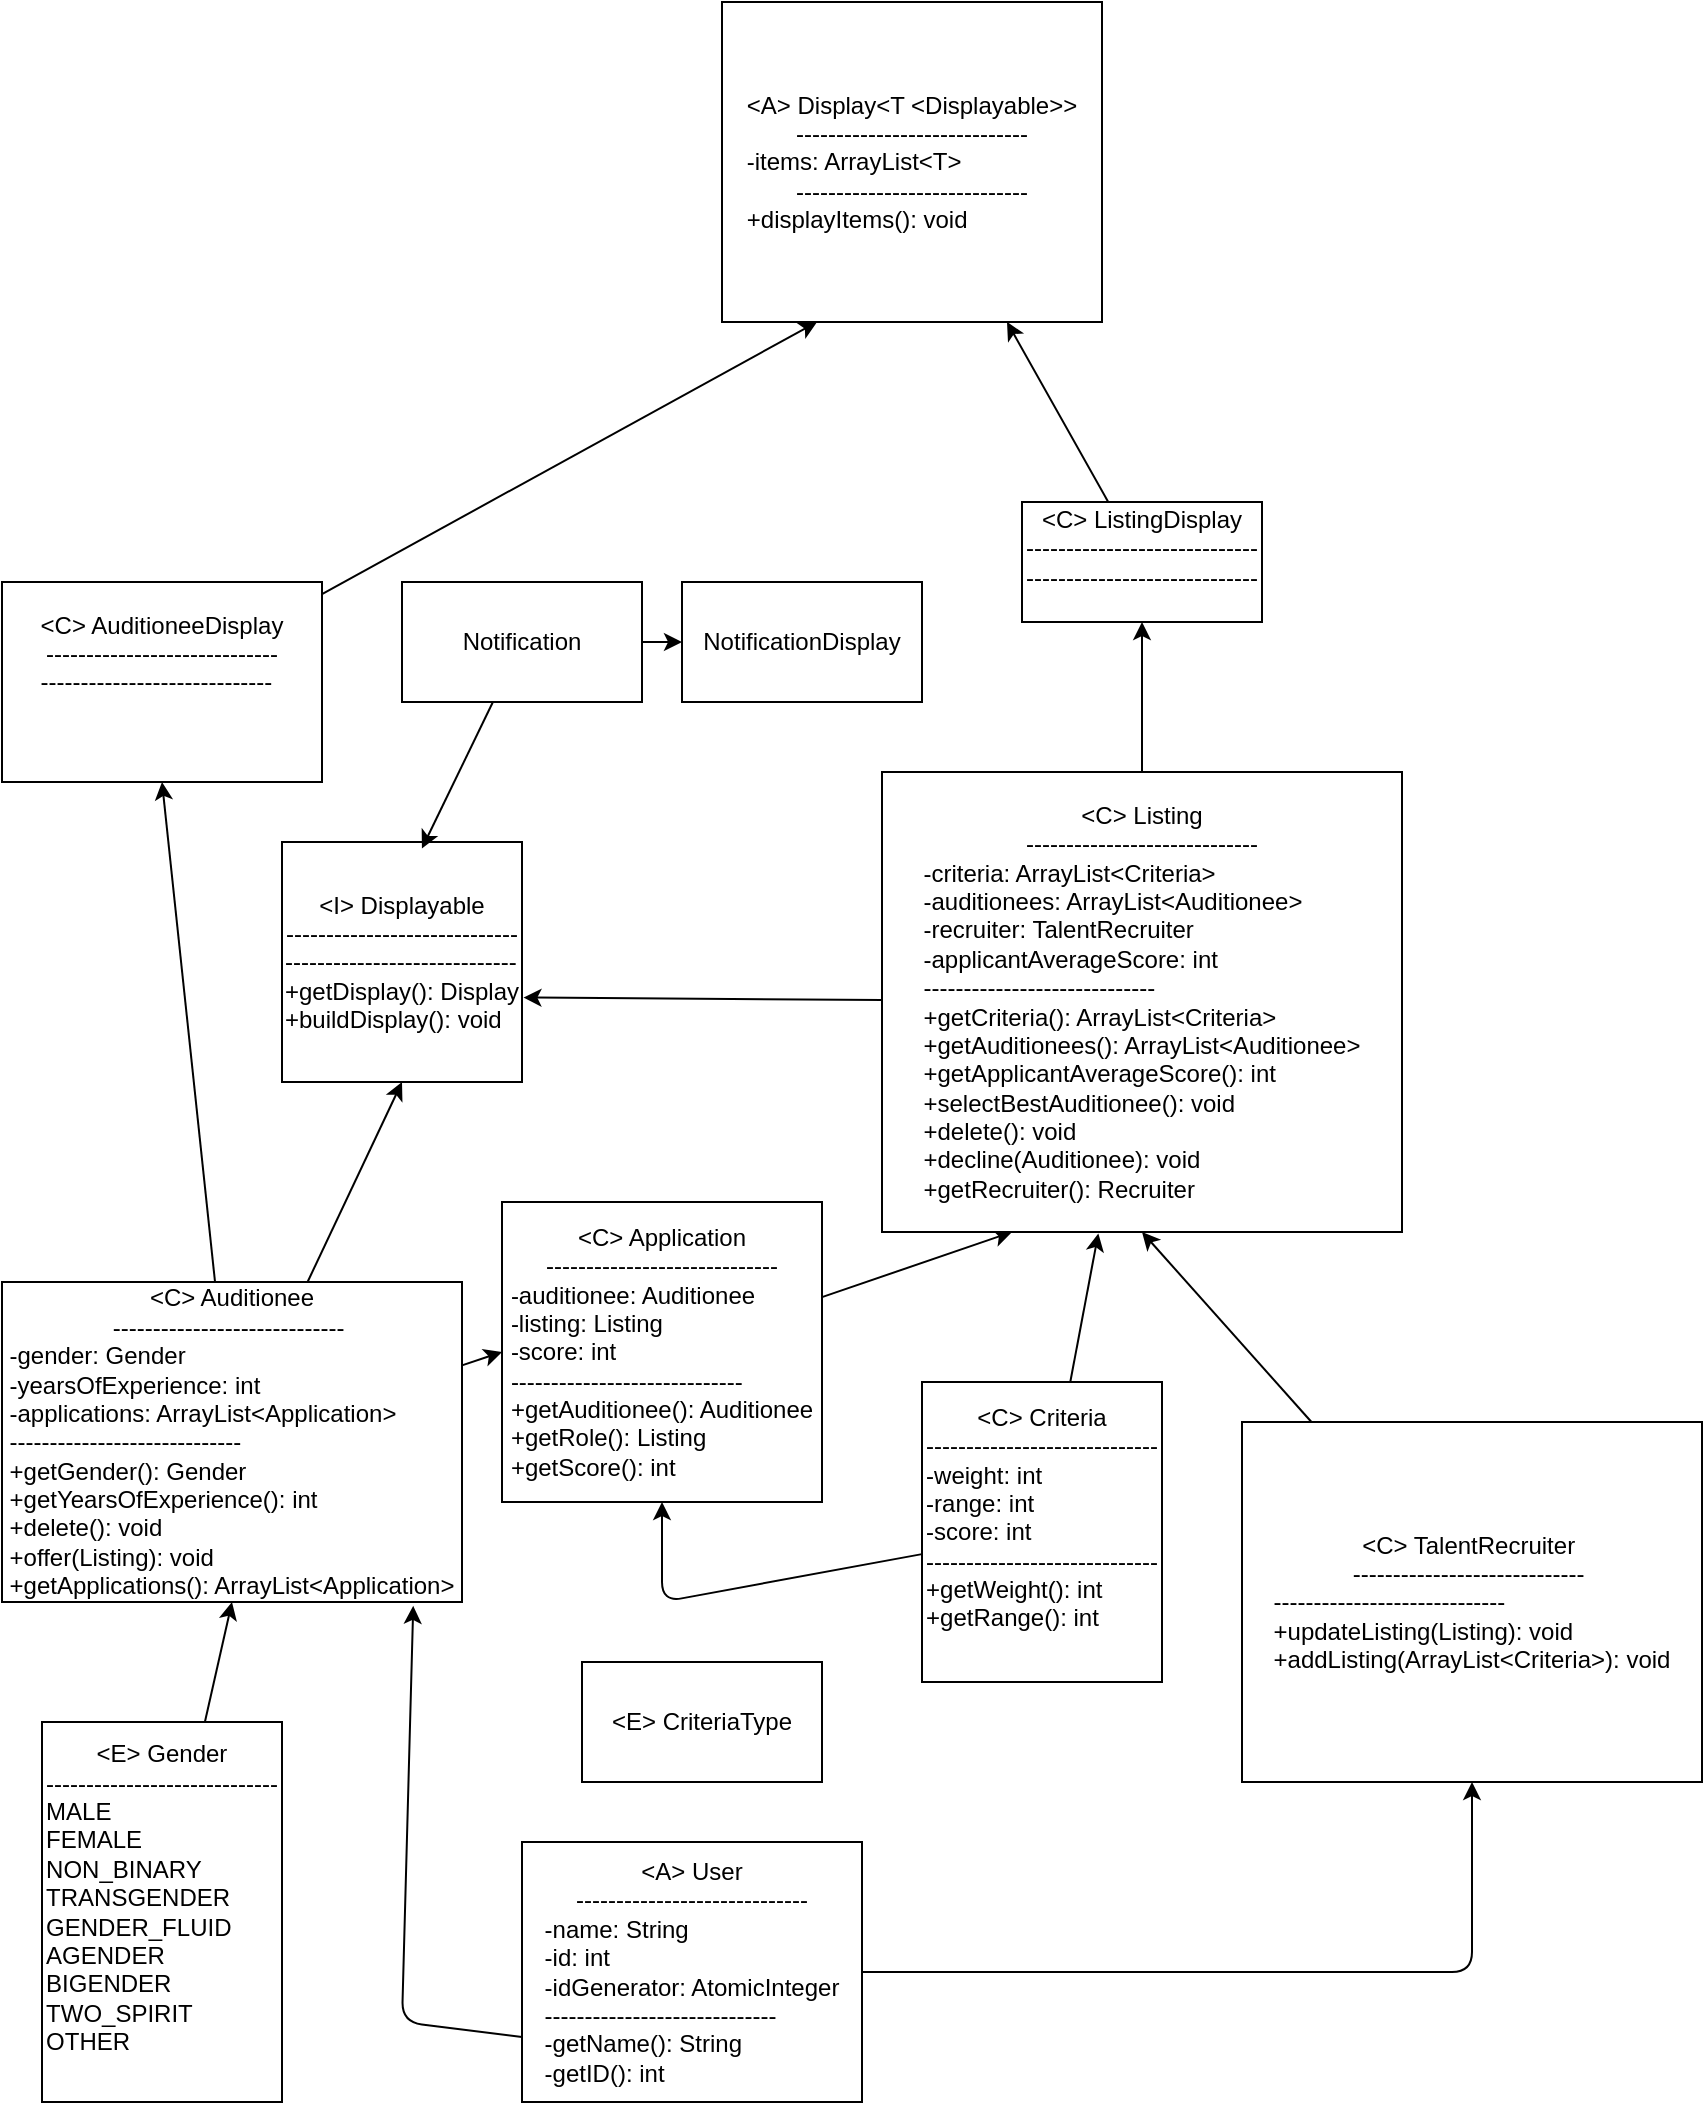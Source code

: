 <mxfile>
    <diagram id="PT0VoQ2pAafepIRgsOAo" name="Page-1">
        <mxGraphModel dx="979" dy="662" grid="1" gridSize="10" guides="1" tooltips="1" connect="1" arrows="1" fold="1" page="1" pageScale="1" pageWidth="850" pageHeight="1100" math="0" shadow="0">
            <root>
                <mxCell id="0"/>
                <mxCell id="1" parent="0"/>
                <mxCell id="14" style="edgeStyle=none;html=1;entryX=0.5;entryY=1;entryDx=0;entryDy=0;" parent="1" source="2" target="6" edge="1">
                    <mxGeometry relative="1" as="geometry"/>
                </mxCell>
                <mxCell id="2" value="&amp;lt;C&amp;gt; TalentRecruiter&amp;nbsp;&lt;br&gt;-----------------------------&amp;nbsp;&lt;div style=&quot;text-align: left;&quot;&gt;-----------------------------&lt;/div&gt;&lt;div style=&quot;text-align: left;&quot;&gt;+updateListing(Listing): void&lt;/div&gt;&lt;div style=&quot;text-align: left;&quot;&gt;+addListing(ArrayList&amp;lt;Criteria&amp;gt;): void&lt;/div&gt;" style="whiteSpace=wrap;html=1;" parent="1" vertex="1">
                    <mxGeometry x="620" y="760" width="230" height="180" as="geometry"/>
                </mxCell>
                <mxCell id="19" style="edgeStyle=none;html=1;entryX=0.5;entryY=1;entryDx=0;entryDy=0;" parent="1" source="3" target="10" edge="1">
                    <mxGeometry relative="1" as="geometry"/>
                </mxCell>
                <mxCell id="23" style="edgeStyle=none;html=1;entryX=0.5;entryY=1;entryDx=0;entryDy=0;" parent="1" source="3" target="12" edge="1">
                    <mxGeometry relative="1" as="geometry"/>
                </mxCell>
                <mxCell id="25" style="edgeStyle=none;html=1;entryX=0;entryY=0.5;entryDx=0;entryDy=0;" parent="1" source="3" target="4" edge="1">
                    <mxGeometry relative="1" as="geometry"/>
                </mxCell>
                <mxCell id="3" value="&amp;lt;C&amp;gt; Auditionee&lt;br&gt;-----------------------------&amp;nbsp;&lt;div style=&quot;text-align: left;&quot;&gt;-gender: Gender&lt;/div&gt;&lt;div style=&quot;text-align: left;&quot;&gt;-yearsOfExperience: int&lt;/div&gt;&lt;div style=&quot;text-align: left;&quot;&gt;-applications: ArrayList&amp;lt;Application&amp;gt;&lt;/div&gt;&lt;div style=&quot;text-align: left;&quot;&gt;-----------------------------&amp;nbsp;&lt;/div&gt;&lt;div style=&quot;text-align: left;&quot;&gt;+getGender(): Gender&lt;/div&gt;&lt;div style=&quot;text-align: left;&quot;&gt;+getYearsOfExperience(): int&lt;/div&gt;&lt;div style=&quot;text-align: left;&quot;&gt;+delete(): void&lt;/div&gt;&lt;span style=&quot;&quot;&gt;&lt;div style=&quot;text-align: left;&quot;&gt;&lt;span style=&quot;background-color: initial;&quot;&gt;+offer(Listing): void&lt;/span&gt;&lt;/div&gt;&lt;div style=&quot;text-align: left;&quot;&gt;&lt;span style=&quot;background-color: initial;&quot;&gt;+getApplications(): ArrayList&amp;lt;Application&amp;gt;&lt;/span&gt;&lt;/div&gt;&lt;/span&gt;" style="whiteSpace=wrap;html=1;" parent="1" vertex="1">
                    <mxGeometry y="690" width="230" height="160" as="geometry"/>
                </mxCell>
                <mxCell id="26" style="edgeStyle=none;html=1;entryX=0.25;entryY=1;entryDx=0;entryDy=0;" parent="1" source="4" target="6" edge="1">
                    <mxGeometry relative="1" as="geometry"/>
                </mxCell>
                <mxCell id="4" value="&amp;lt;C&amp;gt; Application&lt;br&gt;-----------------------------&lt;br&gt;&lt;div style=&quot;text-align: left;&quot;&gt;-auditionee: Auditionee&lt;/div&gt;&lt;div style=&quot;text-align: left;&quot;&gt;&lt;span style=&quot;background-color: initial;&quot;&gt;-listing: Listing&lt;/span&gt;&lt;br&gt;&lt;/div&gt;&lt;div style=&quot;text-align: left;&quot;&gt;-score: int&lt;/div&gt;&lt;div style=&quot;text-align: left;&quot;&gt;&lt;span style=&quot;text-align: center;&quot;&gt;-----------------------------&lt;/span&gt;&lt;br style=&quot;text-align: center;&quot;&gt;&lt;/div&gt;&lt;div style=&quot;text-align: left;&quot;&gt;+getAuditionee(): Auditionee&lt;/div&gt;&lt;div style=&quot;text-align: left;&quot;&gt;+getRole(): Listing&lt;/div&gt;&lt;div style=&quot;text-align: left;&quot;&gt;+getScore(): int&lt;/div&gt;" style="whiteSpace=wrap;html=1;" parent="1" vertex="1">
                    <mxGeometry x="250" y="650" width="160" height="150" as="geometry"/>
                </mxCell>
                <mxCell id="13" style="edgeStyle=none;html=1;entryX=0.5;entryY=1;entryDx=0;entryDy=0;" parent="1" source="5" target="3" edge="1">
                    <mxGeometry relative="1" as="geometry"/>
                </mxCell>
                <mxCell id="5" value="&amp;lt;E&amp;gt; Gender&lt;br&gt;-----------------------------&lt;br&gt;&lt;div style=&quot;text-align: left;&quot;&gt;MALE&amp;nbsp;&lt;br&gt;FEMALE&amp;nbsp;&lt;br&gt;NON_BINARY&amp;nbsp;&lt;br&gt;TRANSGENDER&amp;nbsp;&lt;br&gt;GENDER_FLUID&amp;nbsp;&lt;br&gt;AGENDER&amp;nbsp;&lt;br&gt;BIGENDER&amp;nbsp;&lt;br&gt;TWO_SPIRIT&amp;nbsp;&lt;br&gt;OTHER&amp;nbsp;&lt;br&gt;&lt;/div&gt;&lt;div style=&quot;text-align: left;&quot;&gt;&lt;br&gt;&lt;/div&gt;" style="whiteSpace=wrap;html=1;" parent="1" vertex="1">
                    <mxGeometry x="20" y="910" width="120" height="190" as="geometry"/>
                </mxCell>
                <mxCell id="20" style="edgeStyle=none;html=1;entryX=0.5;entryY=1;entryDx=0;entryDy=0;" parent="1" source="6" target="9" edge="1">
                    <mxGeometry relative="1" as="geometry"/>
                </mxCell>
                <mxCell id="24" style="edgeStyle=none;html=1;entryX=1.006;entryY=0.648;entryDx=0;entryDy=0;entryPerimeter=0;" parent="1" source="6" target="12" edge="1">
                    <mxGeometry relative="1" as="geometry"/>
                </mxCell>
                <mxCell id="6" value="&amp;lt;C&amp;gt; Listing&lt;br&gt;-----------------------------&lt;br&gt;&lt;div style=&quot;text-align: left;&quot;&gt;-criteria: ArrayList&amp;lt;Criteria&amp;gt;&lt;/div&gt;&lt;div style=&quot;text-align: left;&quot;&gt;-auditionees: ArrayList&amp;lt;Auditionee&amp;gt;&lt;/div&gt;&lt;div style=&quot;text-align: left;&quot;&gt;&lt;div&gt;-recruiter: TalentRecruiter&lt;/div&gt;&lt;/div&gt;&lt;div style=&quot;text-align: left;&quot;&gt;-applicantAverageScore: int&lt;/div&gt;&lt;div style=&quot;text-align: left;&quot;&gt;&lt;span style=&quot;text-align: center;&quot;&gt;-----------------------------&lt;/span&gt;&lt;br style=&quot;text-align: center;&quot;&gt;&lt;/div&gt;&lt;div style=&quot;text-align: left;&quot;&gt;&lt;span style=&quot;text-align: center;&quot;&gt;+getCriteria(): ArrayList&amp;lt;Criteria&amp;gt;&lt;/span&gt;&lt;/div&gt;&lt;div style=&quot;text-align: left;&quot;&gt;&lt;span style=&quot;text-align: center;&quot;&gt;+getAuditionees(): ArrayList&amp;lt;Auditionee&amp;gt;&lt;/span&gt;&lt;/div&gt;&lt;div style=&quot;text-align: left;&quot;&gt;&lt;span style=&quot;text-align: center;&quot;&gt;+getApplicantAverageScore(): int&lt;/span&gt;&lt;/div&gt;&lt;div style=&quot;text-align: left;&quot;&gt;&lt;span style=&quot;text-align: center;&quot;&gt;+selectBestAuditionee(): void&lt;/span&gt;&lt;/div&gt;&lt;div style=&quot;text-align: left;&quot;&gt;&lt;span style=&quot;text-align: center;&quot;&gt;+delete(): void&lt;/span&gt;&lt;/div&gt;&lt;div style=&quot;text-align: left;&quot;&gt;&lt;span style=&quot;text-align: center;&quot;&gt;+decline(Auditionee): void&lt;/span&gt;&lt;/div&gt;&lt;div style=&quot;text-align: left;&quot;&gt;&lt;span style=&quot;text-align: center;&quot;&gt;+getRecruiter(): Recruiter&lt;/span&gt;&lt;/div&gt;" style="whiteSpace=wrap;html=1;" parent="1" vertex="1">
                    <mxGeometry x="440" y="435" width="260" height="230" as="geometry"/>
                </mxCell>
                <mxCell id="37" style="edgeStyle=none;html=1;entryX=0.5;entryY=1;entryDx=0;entryDy=0;" edge="1" parent="1" source="7" target="4">
                    <mxGeometry relative="1" as="geometry">
                        <Array as="points">
                            <mxPoint x="330" y="850"/>
                        </Array>
                    </mxGeometry>
                </mxCell>
                <mxCell id="7" value="&amp;lt;C&amp;gt; Criteria&lt;br&gt;-----------------------------&lt;br&gt;&lt;div style=&quot;text-align: left;&quot;&gt;-weight: int&lt;/div&gt;&lt;div style=&quot;text-align: left;&quot;&gt;-range: int&lt;/div&gt;&lt;div style=&quot;text-align: left;&quot;&gt;-score: int&lt;/div&gt;&lt;div style=&quot;text-align: left;&quot;&gt;-----------------------------&lt;/div&gt;&lt;div style=&quot;text-align: left;&quot;&gt;+getWeight(): int&lt;/div&gt;&lt;div style=&quot;text-align: left;&quot;&gt;+getRange(): int&lt;/div&gt;&lt;div style=&quot;text-align: left;&quot;&gt;&lt;br&gt;&lt;/div&gt;" style="whiteSpace=wrap;html=1;" parent="1" vertex="1">
                    <mxGeometry x="460" y="740" width="120" height="150" as="geometry"/>
                </mxCell>
                <mxCell id="17" style="edgeStyle=none;html=1;entryX=0.5;entryY=1;entryDx=0;entryDy=0;" parent="1" source="8" target="2" edge="1">
                    <mxGeometry relative="1" as="geometry">
                        <Array as="points">
                            <mxPoint x="735" y="1035"/>
                        </Array>
                    </mxGeometry>
                </mxCell>
                <mxCell id="18" style="edgeStyle=none;html=1;entryX=0.894;entryY=1.012;entryDx=0;entryDy=0;exitX=0;exitY=0.75;exitDx=0;exitDy=0;entryPerimeter=0;" parent="1" source="8" target="3" edge="1">
                    <mxGeometry relative="1" as="geometry">
                        <Array as="points">
                            <mxPoint x="200" y="1060"/>
                        </Array>
                    </mxGeometry>
                </mxCell>
                <mxCell id="8" value="&amp;lt;A&amp;gt; User&lt;br&gt;-----------------------------&lt;br&gt;&lt;div style=&quot;text-align: left;&quot;&gt;-name: String&lt;/div&gt;&lt;div style=&quot;text-align: left;&quot;&gt;-id: int&lt;/div&gt;&lt;div style=&quot;text-align: left;&quot;&gt;-idGenerator: AtomicInteger&lt;/div&gt;&lt;div style=&quot;text-align: left;&quot;&gt;-----------------------------&lt;/div&gt;&lt;div style=&quot;text-align: left;&quot;&gt;-getName(): String&lt;/div&gt;&lt;div style=&quot;text-align: left;&quot;&gt;-getID(): int&lt;/div&gt;" style="whiteSpace=wrap;html=1;" parent="1" vertex="1">
                    <mxGeometry x="260" y="970" width="170" height="130" as="geometry"/>
                </mxCell>
                <mxCell id="21" style="edgeStyle=none;html=1;entryX=0.75;entryY=1;entryDx=0;entryDy=0;" parent="1" source="9" target="11" edge="1">
                    <mxGeometry relative="1" as="geometry"/>
                </mxCell>
                <mxCell id="9" value="&amp;lt;C&amp;gt; ListingDisplay&lt;br&gt;-----------------------------&lt;br&gt;&lt;div style=&quot;text-align: left;&quot;&gt;-----------------------------&lt;br&gt;&lt;div&gt;&lt;br&gt;&lt;/div&gt;&lt;/div&gt;" style="whiteSpace=wrap;html=1;" parent="1" vertex="1">
                    <mxGeometry x="510" y="300" width="120" height="60" as="geometry"/>
                </mxCell>
                <mxCell id="22" style="edgeStyle=none;html=1;entryX=0.25;entryY=1;entryDx=0;entryDy=0;" parent="1" source="10" target="11" edge="1">
                    <mxGeometry relative="1" as="geometry"/>
                </mxCell>
                <mxCell id="10" value="&amp;lt;C&amp;gt; AuditioneeDisplay&lt;br&gt;-----------------------------&lt;br&gt;&lt;div style=&quot;text-align: left;&quot;&gt;-----------------------------&amp;nbsp;&lt;div&gt;&lt;br&gt;&lt;/div&gt;&lt;div&gt;&lt;br&gt;&lt;/div&gt;&lt;/div&gt;" style="whiteSpace=wrap;html=1;" parent="1" vertex="1">
                    <mxGeometry y="340" width="160" height="100" as="geometry"/>
                </mxCell>
                <mxCell id="11" value="&amp;lt;A&amp;gt; Display&amp;lt;T &amp;lt;Displayable&amp;gt;&amp;gt;&lt;br&gt;-----------------------------&lt;br&gt;&lt;div style=&quot;text-align: left;&quot;&gt;-items: ArrayList&amp;lt;T&amp;gt;&lt;/div&gt;-----------------------------&lt;br&gt;&lt;div style=&quot;text-align: left;&quot;&gt;+displayItems(): void&lt;/div&gt;" style="whiteSpace=wrap;html=1;" parent="1" vertex="1">
                    <mxGeometry x="360" y="50" width="190" height="160" as="geometry"/>
                </mxCell>
                <mxCell id="12" value="&amp;lt;I&amp;gt; Displayable&lt;br&gt;-----------------------------&lt;br&gt;&lt;div style=&quot;text-align: left;&quot;&gt;-----------------------------&lt;br&gt;&lt;div&gt;+getDisplay(): Display&lt;/div&gt;&lt;div&gt;+buildDisplay(): void&lt;/div&gt;&lt;/div&gt;" style="whiteSpace=wrap;html=1;" parent="1" vertex="1">
                    <mxGeometry x="140" y="470" width="120" height="120" as="geometry"/>
                </mxCell>
                <mxCell id="27" value="NotificationDisplay&lt;br&gt;" style="whiteSpace=wrap;html=1;" parent="1" vertex="1">
                    <mxGeometry x="340" y="340" width="120" height="60" as="geometry"/>
                </mxCell>
                <mxCell id="31" value="" style="edgeStyle=none;html=1;" parent="1" source="28" target="27" edge="1">
                    <mxGeometry relative="1" as="geometry"/>
                </mxCell>
                <mxCell id="28" value="Notification" style="whiteSpace=wrap;html=1;" parent="1" vertex="1">
                    <mxGeometry x="200" y="340" width="120" height="60" as="geometry"/>
                </mxCell>
                <mxCell id="32" style="edgeStyle=none;html=1;entryX=0.583;entryY=0.027;entryDx=0;entryDy=0;entryPerimeter=0;" parent="1" source="28" target="12" edge="1">
                    <mxGeometry relative="1" as="geometry"/>
                </mxCell>
                <mxCell id="36" style="edgeStyle=none;html=1;entryX=0.416;entryY=1.003;entryDx=0;entryDy=0;entryPerimeter=0;" edge="1" parent="1" source="7" target="6">
                    <mxGeometry relative="1" as="geometry"/>
                </mxCell>
                <mxCell id="38" value="&amp;lt;E&amp;gt; CriteriaType" style="whiteSpace=wrap;html=1;" vertex="1" parent="1">
                    <mxGeometry x="290" y="880" width="120" height="60" as="geometry"/>
                </mxCell>
            </root>
        </mxGraphModel>
    </diagram>
</mxfile>